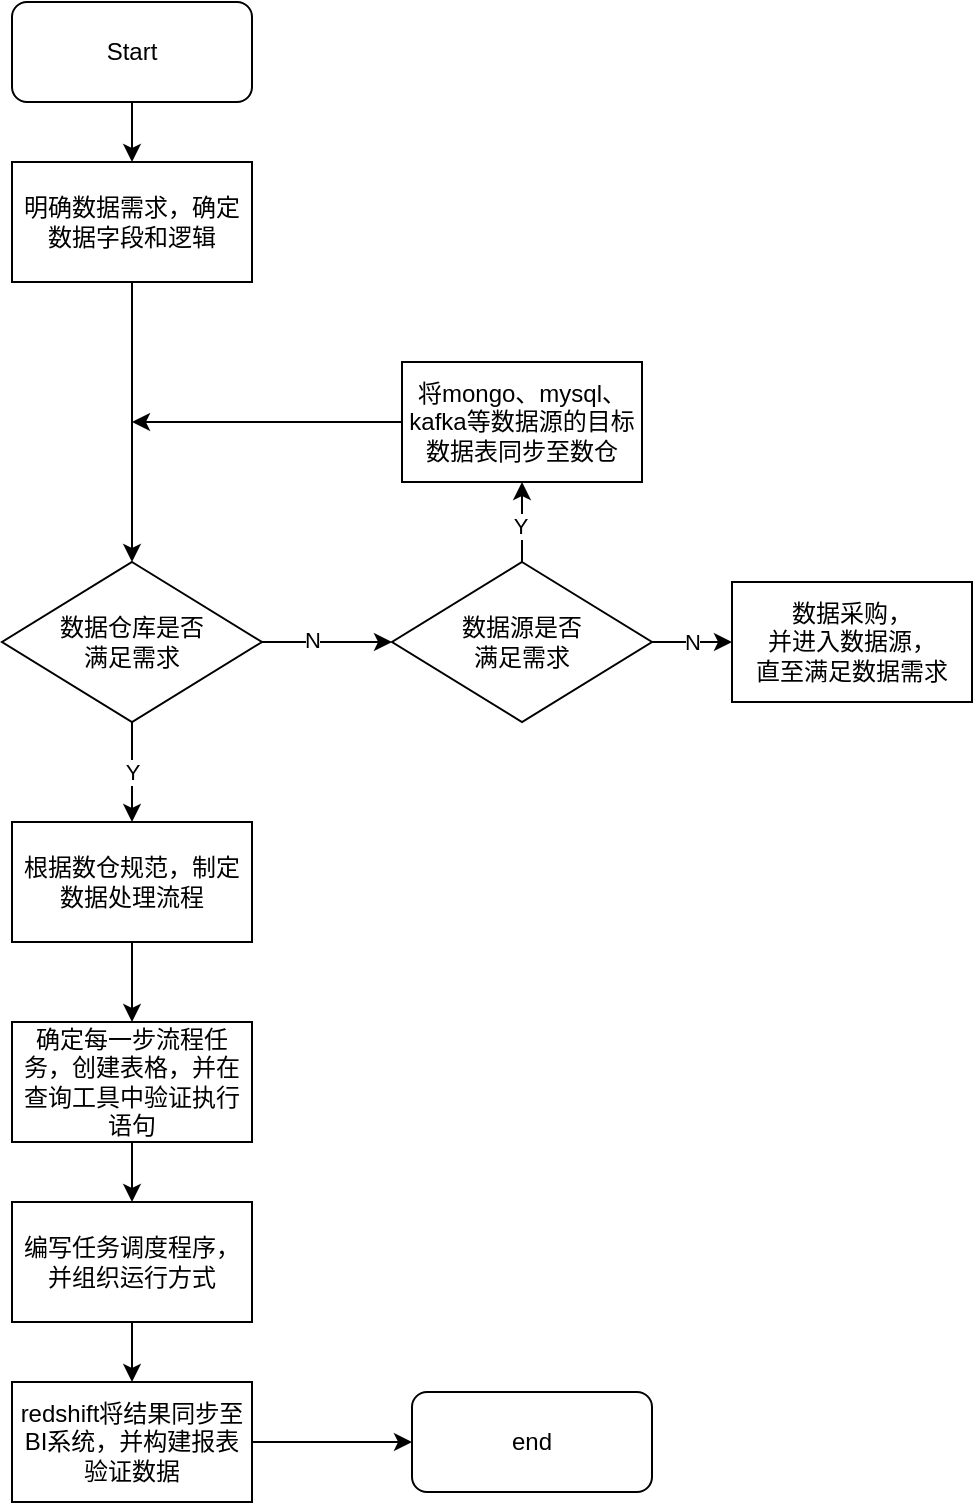 <mxfile version="20.4.2" type="github">
  <diagram id="prtHgNgQTEPvFCAcTncT" name="Page-1">
    <mxGraphModel dx="1440" dy="794" grid="1" gridSize="10" guides="1" tooltips="1" connect="1" arrows="1" fold="1" page="1" pageScale="1" pageWidth="827" pageHeight="1169" math="0" shadow="0">
      <root>
        <mxCell id="0" />
        <mxCell id="1" parent="0" />
        <mxCell id="Xu5Bb9DvXguf_U5tg7rQ-3" value="Start" style="rounded=1;whiteSpace=wrap;html=1;" vertex="1" parent="1">
          <mxGeometry x="120" y="20" width="120" height="50" as="geometry" />
        </mxCell>
        <mxCell id="Xu5Bb9DvXguf_U5tg7rQ-12" value="" style="edgeStyle=orthogonalEdgeStyle;rounded=0;orthogonalLoop=1;jettySize=auto;html=1;" edge="1" parent="1" source="Xu5Bb9DvXguf_U5tg7rQ-2" target="Xu5Bb9DvXguf_U5tg7rQ-4">
          <mxGeometry relative="1" as="geometry" />
        </mxCell>
        <mxCell id="Xu5Bb9DvXguf_U5tg7rQ-2" value="明确数据需求，确定数据字段和逻辑" style="rounded=0;whiteSpace=wrap;html=1;" vertex="1" parent="1">
          <mxGeometry x="120" y="100" width="120" height="60" as="geometry" />
        </mxCell>
        <mxCell id="Xu5Bb9DvXguf_U5tg7rQ-14" style="edgeStyle=orthogonalEdgeStyle;rounded=0;orthogonalLoop=1;jettySize=auto;html=1;exitX=1;exitY=0.5;exitDx=0;exitDy=0;" edge="1" parent="1" source="Xu5Bb9DvXguf_U5tg7rQ-4" target="Xu5Bb9DvXguf_U5tg7rQ-16">
          <mxGeometry relative="1" as="geometry">
            <mxPoint x="300" y="410" as="targetPoint" />
          </mxGeometry>
        </mxCell>
        <mxCell id="Xu5Bb9DvXguf_U5tg7rQ-15" value="N" style="edgeLabel;html=1;align=center;verticalAlign=middle;resizable=0;points=[];" vertex="1" connectable="0" parent="Xu5Bb9DvXguf_U5tg7rQ-14">
          <mxGeometry x="-0.231" y="1" relative="1" as="geometry">
            <mxPoint as="offset" />
          </mxGeometry>
        </mxCell>
        <mxCell id="Xu5Bb9DvXguf_U5tg7rQ-26" value="Y" style="edgeStyle=orthogonalEdgeStyle;rounded=0;orthogonalLoop=1;jettySize=auto;html=1;" edge="1" parent="1" source="Xu5Bb9DvXguf_U5tg7rQ-4" target="Xu5Bb9DvXguf_U5tg7rQ-25">
          <mxGeometry relative="1" as="geometry" />
        </mxCell>
        <mxCell id="Xu5Bb9DvXguf_U5tg7rQ-4" value="数据仓库是否&lt;br&gt;满足需求" style="rhombus;whiteSpace=wrap;html=1;" vertex="1" parent="1">
          <mxGeometry x="115" y="300" width="130" height="80" as="geometry" />
        </mxCell>
        <mxCell id="Xu5Bb9DvXguf_U5tg7rQ-6" value="" style="endArrow=classic;html=1;rounded=0;" edge="1" parent="1" source="Xu5Bb9DvXguf_U5tg7rQ-3" target="Xu5Bb9DvXguf_U5tg7rQ-2">
          <mxGeometry relative="1" as="geometry">
            <mxPoint x="240" y="180" as="sourcePoint" />
            <mxPoint x="340" y="180" as="targetPoint" />
          </mxGeometry>
        </mxCell>
        <mxCell id="Xu5Bb9DvXguf_U5tg7rQ-19" value="N" style="edgeStyle=orthogonalEdgeStyle;rounded=0;orthogonalLoop=1;jettySize=auto;html=1;" edge="1" parent="1" source="Xu5Bb9DvXguf_U5tg7rQ-16" target="Xu5Bb9DvXguf_U5tg7rQ-18">
          <mxGeometry relative="1" as="geometry" />
        </mxCell>
        <mxCell id="Xu5Bb9DvXguf_U5tg7rQ-22" value="" style="edgeStyle=orthogonalEdgeStyle;rounded=0;orthogonalLoop=1;jettySize=auto;html=1;" edge="1" parent="1" source="Xu5Bb9DvXguf_U5tg7rQ-16" target="Xu5Bb9DvXguf_U5tg7rQ-21">
          <mxGeometry relative="1" as="geometry" />
        </mxCell>
        <mxCell id="Xu5Bb9DvXguf_U5tg7rQ-23" value="Y" style="edgeLabel;html=1;align=center;verticalAlign=middle;resizable=0;points=[];" vertex="1" connectable="0" parent="Xu5Bb9DvXguf_U5tg7rQ-22">
          <mxGeometry x="-0.08" y="1" relative="1" as="geometry">
            <mxPoint as="offset" />
          </mxGeometry>
        </mxCell>
        <mxCell id="Xu5Bb9DvXguf_U5tg7rQ-16" value="数据源是否&lt;br&gt;满足需求" style="rhombus;whiteSpace=wrap;html=1;" vertex="1" parent="1">
          <mxGeometry x="310" y="300" width="130" height="80" as="geometry" />
        </mxCell>
        <mxCell id="Xu5Bb9DvXguf_U5tg7rQ-18" value="数据采购，&lt;br&gt;并进入数据源，&lt;br&gt;直至满足数据需求" style="rounded=0;whiteSpace=wrap;html=1;" vertex="1" parent="1">
          <mxGeometry x="480" y="310" width="120" height="60" as="geometry" />
        </mxCell>
        <mxCell id="Xu5Bb9DvXguf_U5tg7rQ-21" value="将mongo、mysql、kafka等数据源的目标数据表同步至数仓" style="whiteSpace=wrap;html=1;" vertex="1" parent="1">
          <mxGeometry x="315" y="200" width="120" height="60" as="geometry" />
        </mxCell>
        <mxCell id="Xu5Bb9DvXguf_U5tg7rQ-24" value="" style="endArrow=classic;html=1;rounded=0;" edge="1" parent="1" source="Xu5Bb9DvXguf_U5tg7rQ-21">
          <mxGeometry width="50" height="50" relative="1" as="geometry">
            <mxPoint x="240" y="270" as="sourcePoint" />
            <mxPoint x="180" y="230" as="targetPoint" />
          </mxGeometry>
        </mxCell>
        <mxCell id="Xu5Bb9DvXguf_U5tg7rQ-28" value="" style="edgeStyle=orthogonalEdgeStyle;rounded=0;orthogonalLoop=1;jettySize=auto;html=1;" edge="1" parent="1" source="Xu5Bb9DvXguf_U5tg7rQ-25" target="Xu5Bb9DvXguf_U5tg7rQ-27">
          <mxGeometry relative="1" as="geometry" />
        </mxCell>
        <mxCell id="Xu5Bb9DvXguf_U5tg7rQ-25" value="根据数仓规范，制定&lt;br&gt;数据处理流程" style="whiteSpace=wrap;html=1;" vertex="1" parent="1">
          <mxGeometry x="120" y="430" width="120" height="60" as="geometry" />
        </mxCell>
        <mxCell id="Xu5Bb9DvXguf_U5tg7rQ-30" value="" style="edgeStyle=orthogonalEdgeStyle;rounded=0;orthogonalLoop=1;jettySize=auto;html=1;" edge="1" parent="1" source="Xu5Bb9DvXguf_U5tg7rQ-27" target="Xu5Bb9DvXguf_U5tg7rQ-29">
          <mxGeometry relative="1" as="geometry" />
        </mxCell>
        <mxCell id="Xu5Bb9DvXguf_U5tg7rQ-27" value="确定每一步流程任务，创建表格，并在查询工具中验证执行语句" style="whiteSpace=wrap;html=1;" vertex="1" parent="1">
          <mxGeometry x="120" y="530" width="120" height="60" as="geometry" />
        </mxCell>
        <mxCell id="Xu5Bb9DvXguf_U5tg7rQ-34" value="" style="edgeStyle=orthogonalEdgeStyle;rounded=0;orthogonalLoop=1;jettySize=auto;html=1;" edge="1" parent="1" source="Xu5Bb9DvXguf_U5tg7rQ-29" target="Xu5Bb9DvXguf_U5tg7rQ-33">
          <mxGeometry relative="1" as="geometry" />
        </mxCell>
        <mxCell id="Xu5Bb9DvXguf_U5tg7rQ-29" value="编写任务调度程序，并组织运行方式" style="whiteSpace=wrap;html=1;" vertex="1" parent="1">
          <mxGeometry x="120" y="620" width="120" height="60" as="geometry" />
        </mxCell>
        <mxCell id="Xu5Bb9DvXguf_U5tg7rQ-36" value="" style="edgeStyle=orthogonalEdgeStyle;rounded=0;orthogonalLoop=1;jettySize=auto;html=1;" edge="1" parent="1" source="Xu5Bb9DvXguf_U5tg7rQ-33" target="Xu5Bb9DvXguf_U5tg7rQ-35">
          <mxGeometry relative="1" as="geometry" />
        </mxCell>
        <mxCell id="Xu5Bb9DvXguf_U5tg7rQ-33" value="redshift将结果同步至BI系统，并构建报表验证数据" style="whiteSpace=wrap;html=1;" vertex="1" parent="1">
          <mxGeometry x="120" y="710" width="120" height="60" as="geometry" />
        </mxCell>
        <mxCell id="Xu5Bb9DvXguf_U5tg7rQ-35" value="end" style="rounded=1;whiteSpace=wrap;html=1;" vertex="1" parent="1">
          <mxGeometry x="320" y="715" width="120" height="50" as="geometry" />
        </mxCell>
      </root>
    </mxGraphModel>
  </diagram>
</mxfile>
